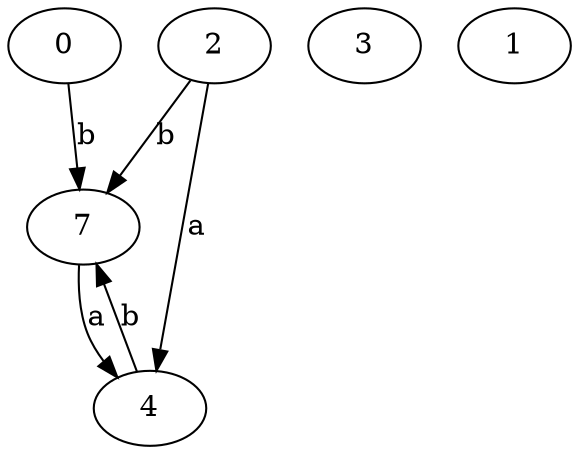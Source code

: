 strict digraph  {
0;
2;
3;
1;
4;
7;
0 -> 7  [label=b];
2 -> 4  [label=a];
2 -> 7  [label=b];
4 -> 7  [label=b];
7 -> 4  [label=a];
}
